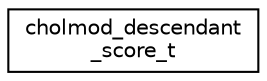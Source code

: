 digraph "Graphical Class Hierarchy"
{
 // INTERACTIVE_SVG=YES
  edge [fontname="Helvetica",fontsize="10",labelfontname="Helvetica",labelfontsize="10"];
  node [fontname="Helvetica",fontsize="10",shape=record];
  rankdir="LR";
  Node1 [label="cholmod_descendant\l_score_t",height=0.2,width=0.4,color="black", fillcolor="white", style="filled",URL="$structcholmod__descendant__score__t.html"];
}
